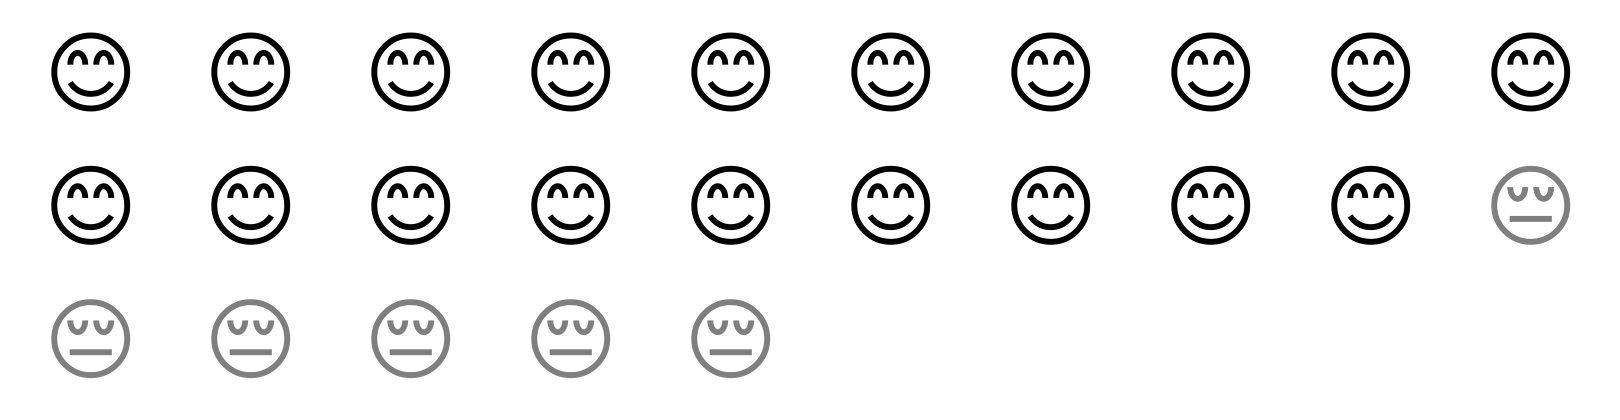 {
  "$schema": "https://vega.github.io/schema/vega-lite/v4.json",
  "config": {"view": {"stroke": ""}},
  "width": 800,
  "height": 200,
  "data": {
    "values": [
      {"id": 1, "face" : "smile"},
      {"id": 2, "face" : "smile"},
      {"id": 3, "face" : "smile"},
      {"id": 4, "face" : "smile"},
      {"id": 5, "face" : "smile"},
      {"id": 6, "face" : "smile"},
      {"id": 7, "face" : "smile"},
      {"id": 8, "face" : "smile"},
      {"id": 9, "face" : "smile"},
      {"id": 10, "face" : "smile"},
      {"id": 11, "face" : "smile"},
      {"id": 12, "face" : "smile"},
      {"id": 13, "face" : "smile"},
      {"id": 14, "face" : "smile"},
      {"id": 15, "face" : "smile"},
      {"id": 16, "face" : "smile"},
      {"id": 17, "face" : "smile"},
      {"id": 18, "face" : "smile"},
      {"id": 19, "face" : "smile"},
      {"id": 20, "face" : "frown"},
      {"id": 21, "face" : "frown"},
      {"id": 22, "face" : "frown"},
      {"id": 23, "face" : "frown"},
      {"id": 24, "face" : "frown"},
      {"id": 25, "face" : "frown"}]

  },
  "transform": [
    {
      "calculate": "{'smile': '😊', 'frown': '😔'}[datum.face]",
      "as": "emoji"
    },
    {"calculate": "ceil (datum.id/10)", "as": "col"},
    {"calculate": "datum.id - datum.col*10", "as": "row"}
  ],
  "mark": {"type": "text", "baseline": "middle"},
  "encoding": {
    "x": {"field": "row", "type": "ordinal", "axis": null},
    "y": {"field": "col", "type": "ordinal", "axis": null},

    "text": {"field": "emoji", "type": "nominal"},
    "size": {"value": 45},

    "strokeWidth" :  {"value" : 3.0},
    "fillOpacity": {
          "condition": {"test": "datum.face=='smile'", "value": 1},
          "value": 0.5
        }
  }
}
